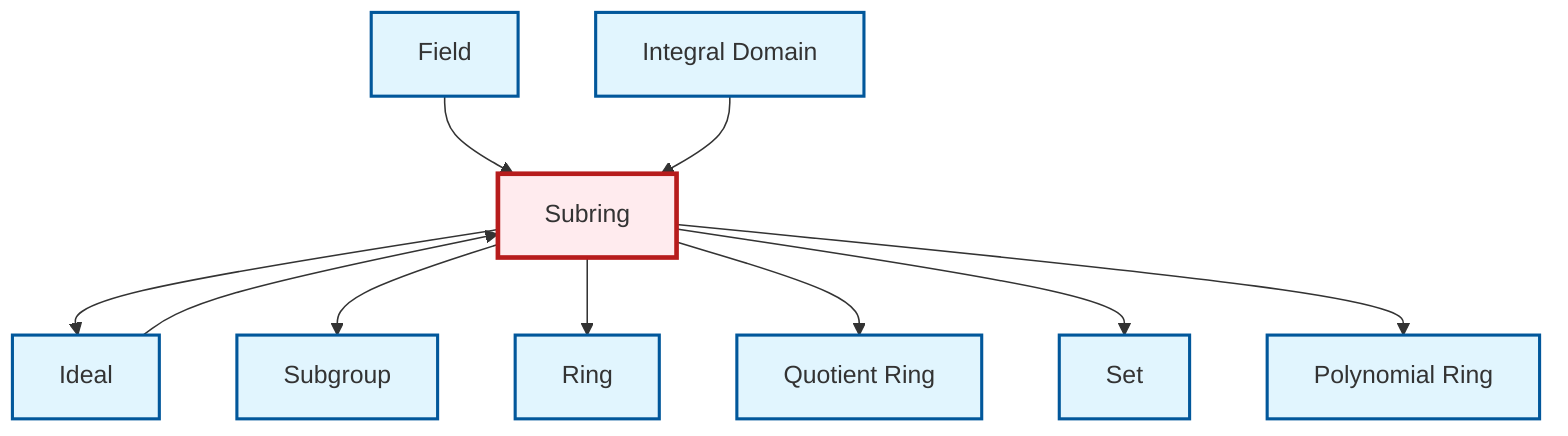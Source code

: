graph TD
    classDef definition fill:#e1f5fe,stroke:#01579b,stroke-width:2px
    classDef theorem fill:#f3e5f5,stroke:#4a148c,stroke-width:2px
    classDef axiom fill:#fff3e0,stroke:#e65100,stroke-width:2px
    classDef example fill:#e8f5e9,stroke:#1b5e20,stroke-width:2px
    classDef current fill:#ffebee,stroke:#b71c1c,stroke-width:3px
    def-polynomial-ring["Polynomial Ring"]:::definition
    def-quotient-ring["Quotient Ring"]:::definition
    def-field["Field"]:::definition
    def-integral-domain["Integral Domain"]:::definition
    def-subgroup["Subgroup"]:::definition
    def-ring["Ring"]:::definition
    def-ideal["Ideal"]:::definition
    def-set["Set"]:::definition
    def-subring["Subring"]:::definition
    def-field --> def-subring
    def-subring --> def-ideal
    def-subring --> def-subgroup
    def-subring --> def-ring
    def-subring --> def-quotient-ring
    def-subring --> def-set
    def-integral-domain --> def-subring
    def-subring --> def-polynomial-ring
    def-ideal --> def-subring
    class def-subring current
